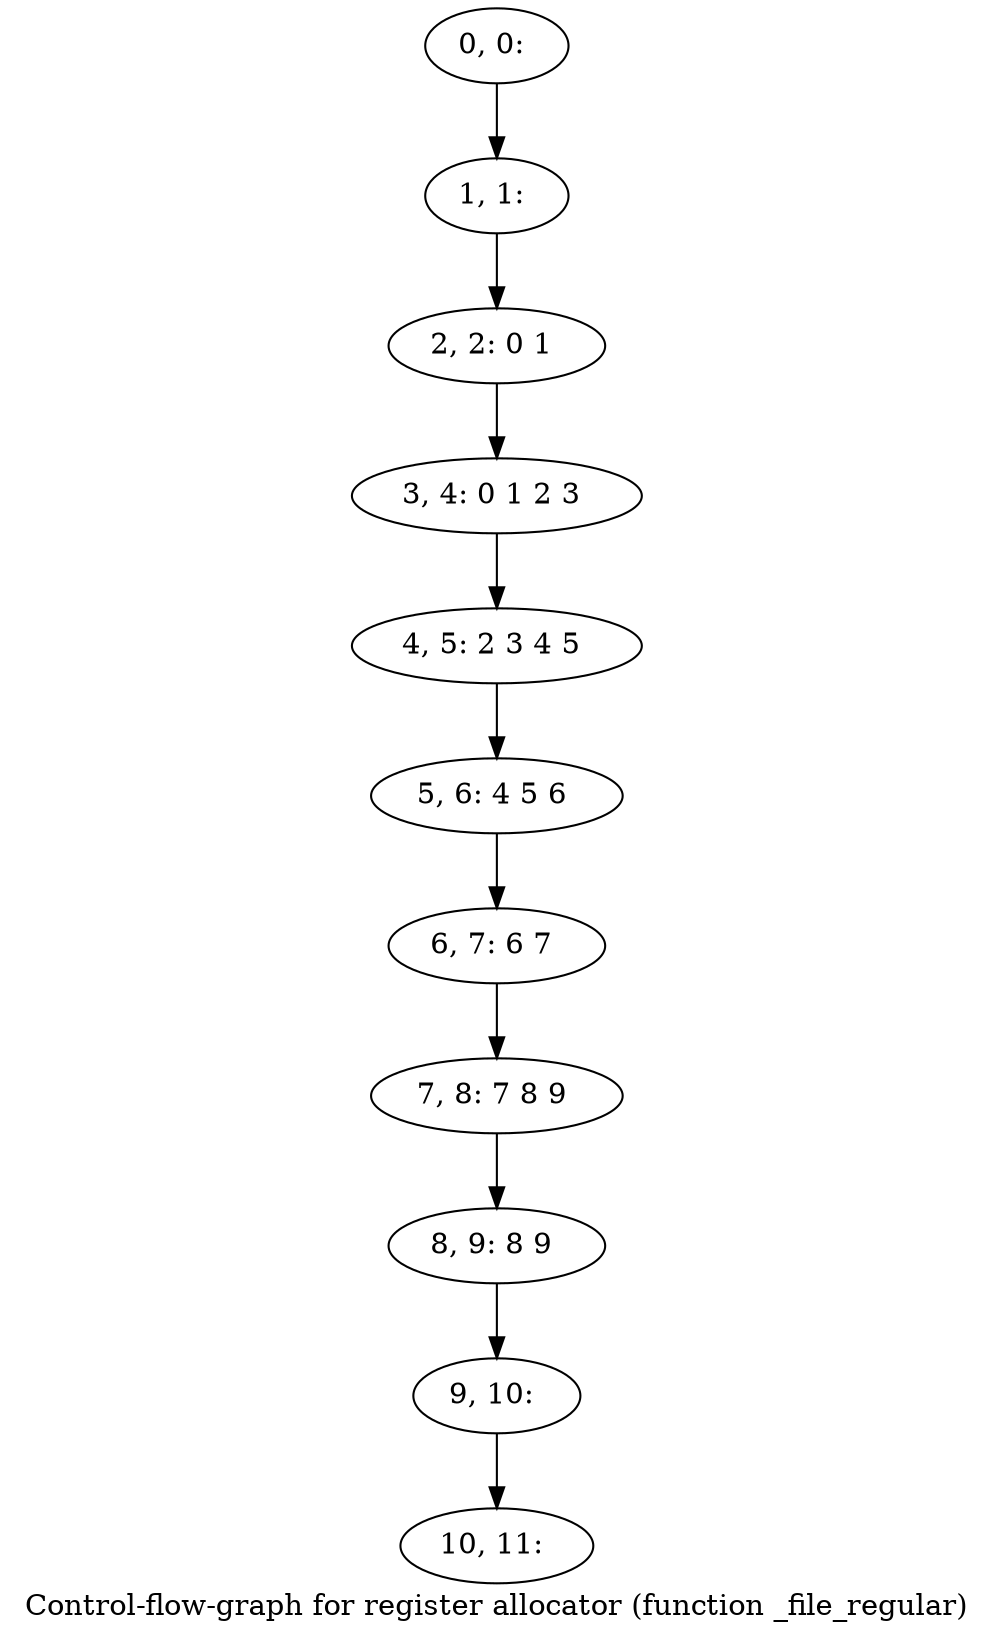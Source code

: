 digraph G {
graph [label="Control-flow-graph for register allocator (function _file_regular)"]
0[label="0, 0: "];
1[label="1, 1: "];
2[label="2, 2: 0 1 "];
3[label="3, 4: 0 1 2 3 "];
4[label="4, 5: 2 3 4 5 "];
5[label="5, 6: 4 5 6 "];
6[label="6, 7: 6 7 "];
7[label="7, 8: 7 8 9 "];
8[label="8, 9: 8 9 "];
9[label="9, 10: "];
10[label="10, 11: "];
0->1 ;
1->2 ;
2->3 ;
3->4 ;
4->5 ;
5->6 ;
6->7 ;
7->8 ;
8->9 ;
9->10 ;
}
